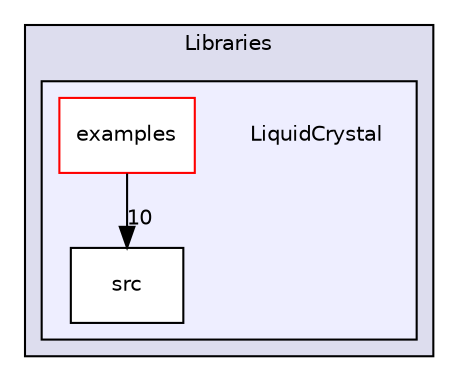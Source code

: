 digraph "Arduino/Libraries/LiquidCrystal" {
  compound=true
  node [ fontsize="10", fontname="Helvetica"];
  edge [ labelfontsize="10", labelfontname="Helvetica"];
  subgraph clusterdir_7a9391ffd4e903eec356dfa807f43b8d {
    graph [ bgcolor="#ddddee", pencolor="black", label="Libraries" fontname="Helvetica", fontsize="10", URL="dir_7a9391ffd4e903eec356dfa807f43b8d.html"]
  subgraph clusterdir_b3b41c5c8cbd0ef63841e7842f49d44f {
    graph [ bgcolor="#eeeeff", pencolor="black", label="" URL="dir_b3b41c5c8cbd0ef63841e7842f49d44f.html"];
    dir_b3b41c5c8cbd0ef63841e7842f49d44f [shape=plaintext label="LiquidCrystal"];
    dir_0db407235f3e05e22e69c024e6335976 [shape=box label="examples" color="red" fillcolor="white" style="filled" URL="dir_0db407235f3e05e22e69c024e6335976.html"];
    dir_b4844d264c4be39b4c927dc19dd339fd [shape=box label="src" color="black" fillcolor="white" style="filled" URL="dir_b4844d264c4be39b4c927dc19dd339fd.html"];
  }
  }
  dir_0db407235f3e05e22e69c024e6335976->dir_b4844d264c4be39b4c927dc19dd339fd [headlabel="10", labeldistance=1.5 headhref="dir_000008_000019.html"];
}
